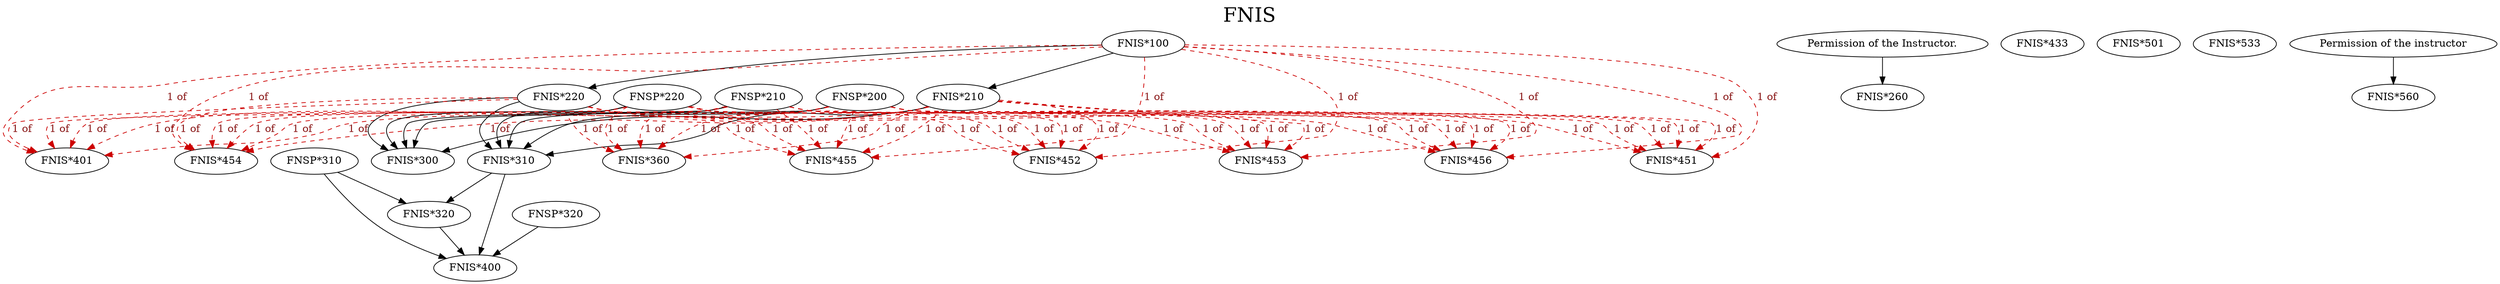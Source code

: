 digraph FNIS {
labelloc = "t";
label = "FNIS"
fontsize = 27;
"FNIS*100"
"FNIS*100" -> "FNIS*210" [style=solid]
"FNIS*100" -> "FNIS*220" [style=solid]
"Permission of the Instructor." -> "FNIS*260" [style=solid]
"FNSP*200" -> "FNIS*300" [style=solid]
"FNIS*210" -> "FNIS*300"
"FNIS*220" -> "FNIS*300"
"FNSP*210" -> "FNIS*300"
"FNSP*220" -> "FNIS*300"
"FNSP*200" -> "FNIS*310" [style=solid]
"FNIS*210" -> "FNIS*310"
"FNIS*220" -> "FNIS*310"
"FNSP*210" -> "FNIS*310"
"FNSP*220" -> "FNIS*310"
"FNIS*310" -> "FNIS*320" [style=solid]
"FNSP*310" -> "FNIS*320" [style=solid]
"FNSP*200" -> "FNIS*360" [style=dashed] [label="1 of", fontcolor=firebrick4] [color=red3]
"FNIS*210" -> "FNIS*360" [style=dashed] [label="1 of", fontcolor=firebrick4] [color=red3]
"FNSP*210" -> "FNIS*360" [style=dashed] [label="1 of", fontcolor=firebrick4] [color=red3]
"FNIS*220" -> "FNIS*360" [style=dashed] [label="1 of", fontcolor=firebrick4] [color=red3]
"FNSP*220" -> "FNIS*360" [style=dashed] [label="1 of", fontcolor=firebrick4] [color=red3]
"FNIS*310" -> "FNIS*400"
"FNIS*320" -> "FNIS*400"
"FNSP*310" -> "FNIS*400"
"FNSP*320" -> "FNIS*400"
"FNIS*100" -> "FNIS*401" [style=dashed] [label="1 of", fontcolor=firebrick4] [color=red3]
"FNSP*200" -> "FNIS*401" [style=dashed] [label="1 of", fontcolor=firebrick4] [color=red3]
"FNIS*210" -> "FNIS*401" [style=dashed] [label="1 of", fontcolor=firebrick4] [color=red3]
"FNSP*210" -> "FNIS*401" [style=dashed] [label="1 of", fontcolor=firebrick4] [color=red3]
"FNIS*220" -> "FNIS*401" [style=dashed] [label="1 of", fontcolor=firebrick4] [color=red3]
"FNSP*220" -> "FNIS*401" [style=dashed] [label="1 of", fontcolor=firebrick4] [color=red3]
"FNIS*433"
"FNIS*100" -> "FNIS*451" [style=dashed] [label="1 of", fontcolor=firebrick4] [color=red3]
"FNSP*200" -> "FNIS*451" [style=dashed] [label="1 of", fontcolor=firebrick4] [color=red3]
"FNIS*210" -> "FNIS*451" [style=dashed] [label="1 of", fontcolor=firebrick4] [color=red3]
"FNSP*210" -> "FNIS*451" [style=dashed] [label="1 of", fontcolor=firebrick4] [color=red3]
"FNIS*220" -> "FNIS*451" [style=dashed] [label="1 of", fontcolor=firebrick4] [color=red3]
"FNSP*220" -> "FNIS*451" [style=dashed] [label="1 of", fontcolor=firebrick4] [color=red3]
"FNIS*100" -> "FNIS*452" [style=dashed] [label="1 of", fontcolor=firebrick4] [color=red3]
"FNSP*200" -> "FNIS*452" [style=dashed] [label="1 of", fontcolor=firebrick4] [color=red3]
"FNIS*210" -> "FNIS*452" [style=dashed] [label="1 of", fontcolor=firebrick4] [color=red3]
"FNSP*210" -> "FNIS*452" [style=dashed] [label="1 of", fontcolor=firebrick4] [color=red3]
"FNIS*220" -> "FNIS*452" [style=dashed] [label="1 of", fontcolor=firebrick4] [color=red3]
"FNSP*220" -> "FNIS*452" [style=dashed] [label="1 of", fontcolor=firebrick4] [color=red3]
"FNIS*100" -> "FNIS*453" [style=dashed] [label="1 of", fontcolor=firebrick4] [color=red3]
"FNSP*200" -> "FNIS*453" [style=dashed] [label="1 of", fontcolor=firebrick4] [color=red3]
"FNIS*210" -> "FNIS*453" [style=dashed] [label="1 of", fontcolor=firebrick4] [color=red3]
"FNSP*210" -> "FNIS*453" [style=dashed] [label="1 of", fontcolor=firebrick4] [color=red3]
"FNIS*220" -> "FNIS*453" [style=dashed] [label="1 of", fontcolor=firebrick4] [color=red3]
"FNSP*220" -> "FNIS*453" [style=dashed] [label="1 of", fontcolor=firebrick4] [color=red3]
"FNIS*100" -> "FNIS*454" [style=dashed] [label="1 of", fontcolor=firebrick4] [color=red3]
"FNSP*200" -> "FNIS*454" [style=dashed] [label="1 of", fontcolor=firebrick4] [color=red3]
"FNIS*210" -> "FNIS*454" [style=dashed] [label="1 of", fontcolor=firebrick4] [color=red3]
"FNSP*210" -> "FNIS*454" [style=dashed] [label="1 of", fontcolor=firebrick4] [color=red3]
"FNIS*220" -> "FNIS*454" [style=dashed] [label="1 of", fontcolor=firebrick4] [color=red3]
"FNSP*220" -> "FNIS*454" [style=dashed] [label="1 of", fontcolor=firebrick4] [color=red3]
"FNIS*100" -> "FNIS*455" [style=dashed] [label="1 of", fontcolor=firebrick4] [color=red3]
"FNSP*200" -> "FNIS*455" [style=dashed] [label="1 of", fontcolor=firebrick4] [color=red3]
"FNIS*210" -> "FNIS*455" [style=dashed] [label="1 of", fontcolor=firebrick4] [color=red3]
"FNSP*210" -> "FNIS*455" [style=dashed] [label="1 of", fontcolor=firebrick4] [color=red3]
"FNIS*220" -> "FNIS*455" [style=dashed] [label="1 of", fontcolor=firebrick4] [color=red3]
"FNSP*220" -> "FNIS*455" [style=dashed] [label="1 of", fontcolor=firebrick4] [color=red3]
"FNIS*100" -> "FNIS*456" [style=dashed] [label="1 of", fontcolor=firebrick4] [color=red3]
"FNIS*210" -> "FNIS*456" [style=dashed] [label="1 of", fontcolor=firebrick4] [color=red3]
"FNIS*220" -> "FNIS*456" [style=dashed] [label="1 of", fontcolor=firebrick4] [color=red3]
"FNSP*200" -> "FNIS*456" [style=dashed] [label="1 of", fontcolor=firebrick4] [color=red3]
"FNSP*210" -> "FNIS*456" [style=dashed] [label="1 of", fontcolor=firebrick4] [color=red3]
"FNSP*220" -> "FNIS*456" [style=dashed] [label="1 of", fontcolor=firebrick4] [color=red3]
"FNIS*501"
"FNIS*533"
"Permission of the instructor" -> "FNIS*560" [style=solid]
}
